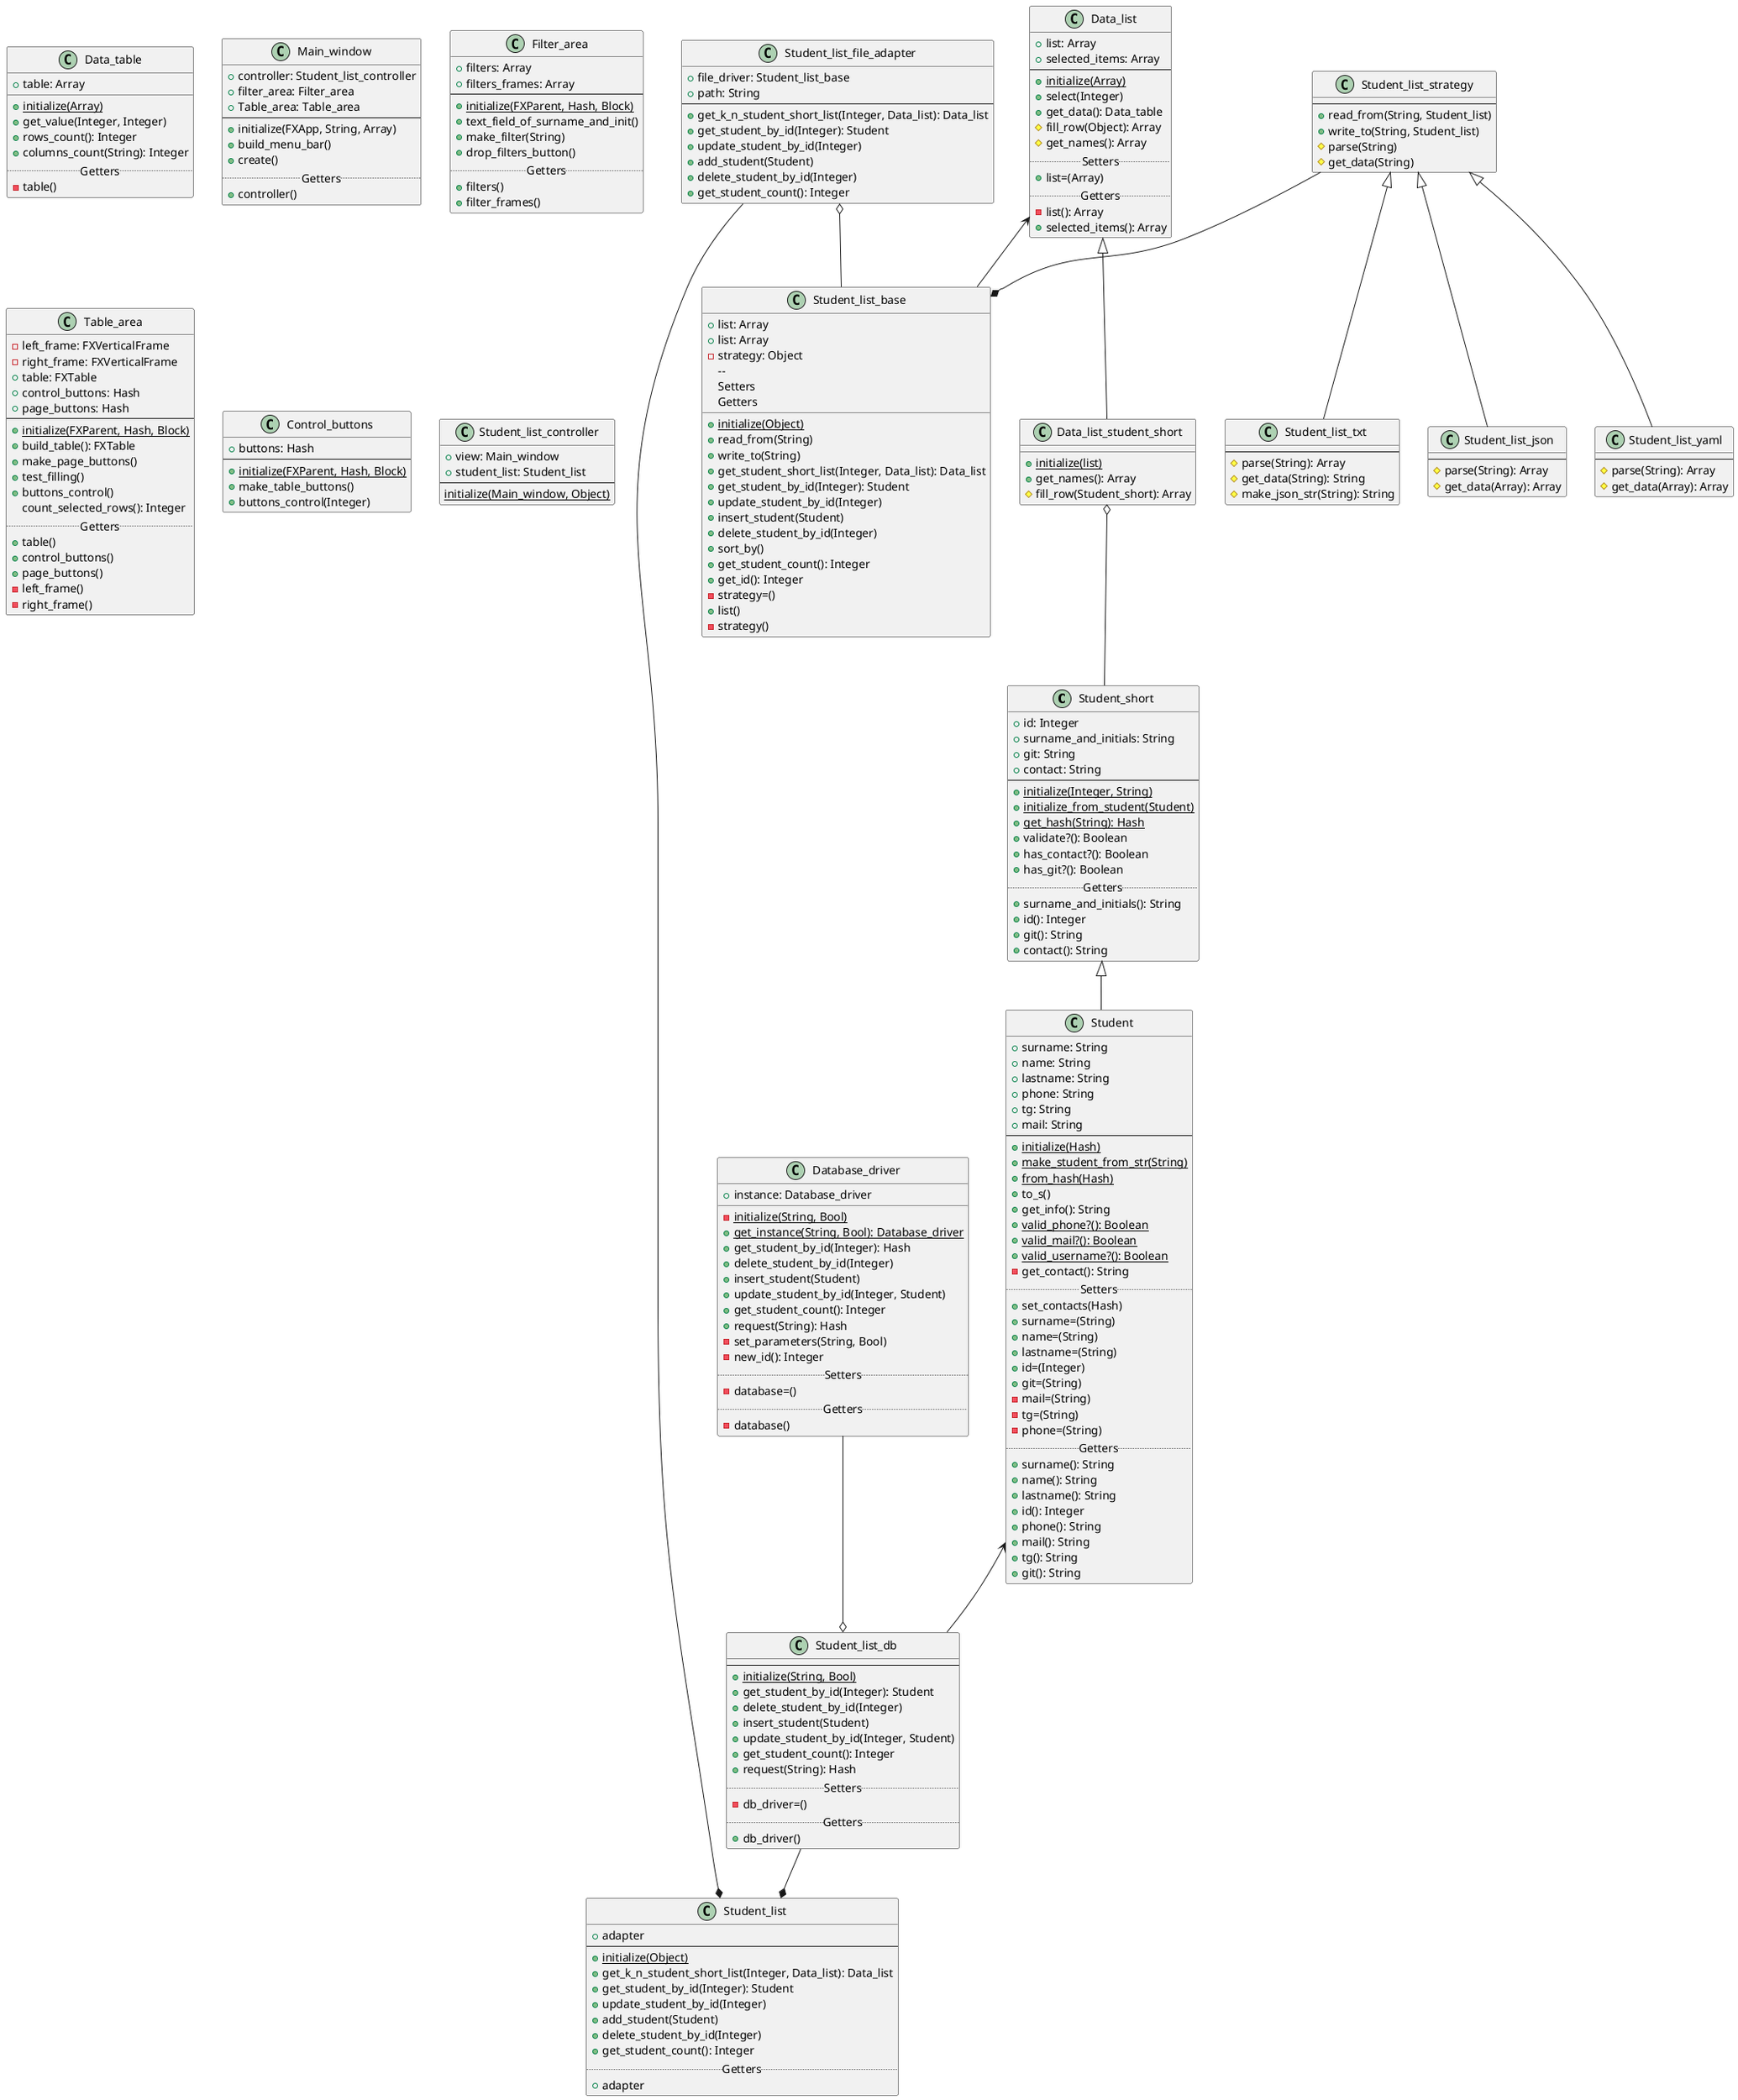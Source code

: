 @startuml
    Class Student_short
    {
    +id: Integer
    +surname_and_initials: String
    +git: String
    +contact: String
    --
    +{static}initialize(Integer, String)
    +{static}initialize_from_student(Student)
    +{static}get_hash(String): Hash
    +validate?(): Boolean
    +has_contact?(): Boolean
    +has_git?(): Boolean
    ..Getters..
    +surname_and_initials(): String
    +id(): Integer
    +git(): String
    +contact(): String
    }

    Class Student extends Student_short
    {
    +surname: String
    +name: String
    +lastname: String
    +phone: String
    +tg: String
    +mail: String
    --
    +{static}initialize(Hash)
    +{static}make_student_from_str(String)
    +{static}from_hash(Hash)
    +to_s()
    +get_info(): String
    +{static}valid_phone?(): Boolean
    +{static}valid_mail?(): Boolean
    +{static}valid_username?(): Boolean
    -get_contact(): String
    .. Setters ..
    +set_contacts(Hash)
    +surname=(String)
    +name=(String)
    +lastname=(String)
    +id=(Integer)
    +git=(String)
    -mail=(String)
    -tg=(String)
    -phone=(String)
    .. Getters ..
    +surname(): String
    +name(): String
    +lastname(): String
    +id(): Integer
    +phone(): String
    +mail(): String
    +tg(): String
    +git(): String
    }
    class Data_table
    {
    +table: Array
    __
    +{static}initialize(Array)
    +get_value(Integer, Integer)
    +rows_count(): Integer
    +columns_count(String): Integer
    ..Getters..
    -table()
    }
    class Data_list
    {
    +list: Array
    +selected_items: Array
    --
    +{static}initialize(Array)
    +select(Integer)
    +get_data(): Data_table
    #fill_row(Object): Array
    #get_names(): Array
    ..Setters..
    +list=(Array)
    ..Getters..
    -list(): Array
    +selected_items(): Array
     }
    class Data_list_student_short extends Data_list
    {
    __
    +{static}initialize(list)
    +get_names(): Array
    #fill_row(Student_short): Array
    }
    class Student_list
    {
    +adapter
    --
    +{static}initialize(Object)
    +get_k_n_student_short_list(Integer, Data_list): Data_list
    +get_student_by_id(Integer): Student
    +update_student_by_id(Integer)
    +add_student(Student)
    +delete_student_by_id(Integer)
    +get_student_count(): Integer
    ..Getters..
    +adapter
    }
    class Student_list_base
    {
    +list: Array
        +list: Array
        -strategy: Object
        --
        +{static}initialize(Object)
        +read_from(String)
        +write_to(String)
        +get_student_short_list(Integer, Data_list): Data_list
        +get_student_by_id(Integer): Student
        +update_student_by_id(Integer)
        +insert_student(Student)
        +delete_student_by_id(Integer)
        +sort_by()
        +get_student_count(): Integer
        +get_id(): Integer
        ..Setters..
        -strategy=()
        ..Getters..
        +list()
        -strategy()
    }
    class Student_list_file_adapter
    {
    +file_driver: Student_list_base
    +path: String
    --
    +get_k_n_student_short_list(Integer, Data_list): Data_list
    +get_student_by_id(Integer): Student
    +update_student_by_id(Integer)
    +add_student(Student)
    +delete_student_by_id(Integer)
    +get_student_count(): Integer
    }
    class Student_list_strategy
    {
    --
    +read_from(String, Student_list)
    +write_to(String, Student_list)
    #parse(String)
    #get_data(String)
    }
    class Student_list_txt extends Student_list_strategy
    {
    --
    #parse(String): Array
    #get_data(String): String
    #make_json_str(String): String
    }
    class Student_list_json extends Student_list_strategy
    {
    --
    #parse(String): Array
    #get_data(Array): Array
    }
    class Student_list_yaml extends Student_list_strategy
    {
    --
    #parse(String): Array
    #get_data(Array): Array
    }
    class Student_list_db
    {
    --
    +{static}initialize(String, Bool)
    +get_student_by_id(Integer): Student
    +delete_student_by_id(Integer)
    +insert_student(Student)
    +update_student_by_id(Integer, Student)
    +get_student_count(): Integer
    +request(String): Hash
    ..Setters..
    -db_driver=()
    ..Getters..
    +db_driver()
    }
    class Database_driver
    {
    +instance: Database_driver
    __
    -{static}initialize(String, Bool)
    +{static}get_instance(String, Bool): Database_driver
    +get_student_by_id(Integer): Hash
    +delete_student_by_id(Integer)
    +insert_student(Student)
    +update_student_by_id(Integer, Student)
    +get_student_count(): Integer
    +request(String): Hash
    -set_parameters(String, Bool)
    -new_id(): Integer
    ..Setters..
    -database=()
    ..Getters..
    -database()
    }

    class Main_window
    {
    +controller: Student_list_controller
    +filter_area: Filter_area
    +Table_area: Table_area
    --
    +initialize(FXApp, String, Array)
    +build_menu_bar()
    +create()
    ..Getters..
    +controller()
    }
    class Filter_area
    {
    +filters: Array
    +filters_frames: Array
    --
    +{static}initialize(FXParent, Hash, Block)
    +text_field_of_surname_and_init()
    +make_filter(String)
    +drop_filters_button()
    ..Getters..
    +filters()
    +filter_frames()
    }
    class Table_area
    {
    -left_frame: FXVerticalFrame
    -right_frame: FXVerticalFrame
    +table: FXTable
    +control_buttons: Hash
    +page_buttons: Hash
    --
    +{static}initialize(FXParent, Hash, Block)
    +build_table(): FXTable
    +make_page_buttons()
    +test_filling()
    +buttons_control()
    count_selected_rows(): Integer
    ..Getters..
    +table()
    +control_buttons()
    +page_buttons()
    -left_frame()
    -right_frame()
    }
    class Control_buttons
    {
    +buttons: Hash
    --
    +{static}initialize(FXParent, Hash, Block)
    +make_table_buttons()
    +buttons_control(Integer)
    }
    class Student_list_controller
    {
    +view: Main_window
    +student_list: Student_list
    --
    {static}initialize(Main_window, Object)
    }

    Student_list_file_adapter o-- Student_list_base
    Student_list_strategy --* Student_list_base
    Student_list_file_adapter --* Student_list
    Data_list_student_short o-- Student_short
    Data_list <-- Student_list_base
    Student <-- Student_list_db
    Student_list_db --* Student_list
    Database_driver --o Student_list_db
@enduml
